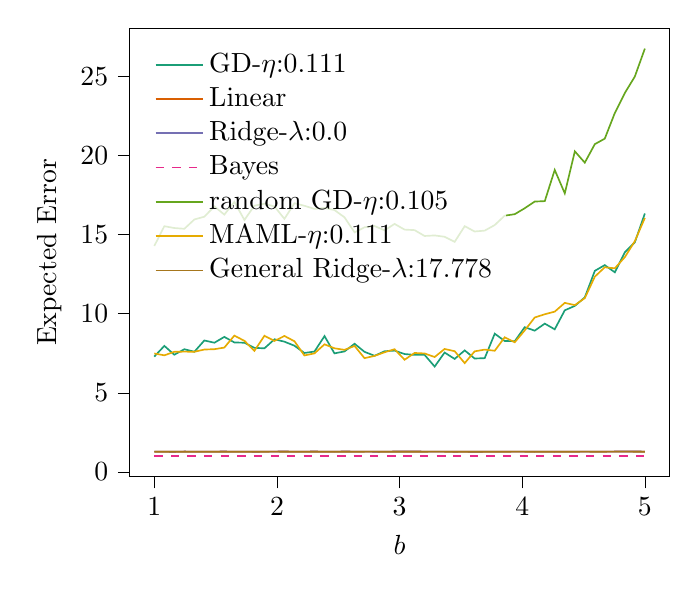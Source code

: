 % This file was created with tikzplotlib v0.10.1.
\begin{tikzpicture}

\definecolor{chocolate217952}{RGB}{217,95,2}
\definecolor{darkcyan27158119}{RGB}{27,158,119}
\definecolor{darkgoldenrod16611829}{RGB}{166,118,29}
\definecolor{darkgray176}{RGB}{176,176,176}
\definecolor{deeppink23141138}{RGB}{231,41,138}
\definecolor{lightslategray117112179}{RGB}{117,112,179}
\definecolor{olivedrab10216630}{RGB}{102,166,30}
\definecolor{orange2301712}{RGB}{230,171,2}

\begin{axis}[
legend cell align={left},
legend style={
  fill opacity=0.8,
  draw opacity=1,
  text opacity=1,
  at={(0.03,0.97)},
  anchor=north west,
  draw=none
},
tick align=outside,
tick pos=left,
x grid style={darkgray176},
xlabel={\(\displaystyle b\)},
xmin=0.8, xmax=5.2,
xtick style={color=black},
y grid style={darkgray176},
ylabel={Expected Error},
ymin=-0.287, ymax=28.034,
ytick style={color=black}
]
\addplot [semithick, darkcyan27158119]
table {%
1 7.289
1.082 7.967
1.163 7.408
1.245 7.754
1.327 7.596
1.408 8.31
1.49 8.166
1.571 8.534
1.653 8.184
1.735 8.165
1.816 7.844
1.898 7.812
1.98 8.385
2.061 8.233
2.143 7.977
2.224 7.518
2.306 7.61
2.388 8.586
2.469 7.494
2.551 7.617
2.633 8.101
2.714 7.591
2.796 7.342
2.878 7.628
2.959 7.668
3.041 7.452
3.122 7.397
3.204 7.399
3.286 6.66
3.367 7.546
3.449 7.143
3.531 7.681
3.612 7.169
3.694 7.192
3.776 8.737
3.857 8.276
3.939 8.261
4.02 9.146
4.102 8.93
4.184 9.373
4.265 9.013
4.347 10.214
4.429 10.493
4.51 11.027
4.592 12.708
4.673 13.07
4.755 12.614
4.837 13.885
4.918 14.506
5 16.33
};
\addlegendentry{GD-$\eta$:0.111}
\addplot [semithick, chocolate217952]
table {%
1 1.289
1.082 1.285
1.163 1.283
1.245 1.29
1.327 1.288
1.408 1.285
1.49 1.288
1.571 1.291
1.653 1.286
1.735 1.287
1.816 1.283
1.898 1.285
1.98 1.288
2.061 1.293
2.143 1.285
2.224 1.288
2.306 1.291
2.388 1.287
2.469 1.284
2.551 1.293
2.633 1.287
2.714 1.288
2.796 1.283
2.878 1.285
2.959 1.291
3.041 1.294
3.122 1.293
3.204 1.288
3.286 1.285
3.367 1.288
3.449 1.283
3.531 1.286
3.612 1.28
3.694 1.285
3.776 1.288
3.857 1.288
3.939 1.286
4.02 1.289
4.102 1.284
4.184 1.288
4.265 1.284
4.347 1.289
4.429 1.288
4.51 1.286
4.592 1.288
4.673 1.285
4.755 1.29
4.837 1.291
4.918 1.293
5 1.288
};
\addlegendentry{Linear}
\addplot [semithick, lightslategray117112179]
table {%
1 1.289
1.082 1.285
1.163 1.283
1.245 1.29
1.327 1.288
1.408 1.285
1.49 1.288
1.571 1.291
1.653 1.286
1.735 1.287
1.816 1.283
1.898 1.285
1.98 1.288
2.061 1.293
2.143 1.285
2.224 1.288
2.306 1.291
2.388 1.287
2.469 1.284
2.551 1.293
2.633 1.287
2.714 1.288
2.796 1.283
2.878 1.285
2.959 1.291
3.041 1.294
3.122 1.293
3.204 1.288
3.286 1.285
3.367 1.288
3.449 1.283
3.531 1.286
3.612 1.28
3.694 1.285
3.776 1.288
3.857 1.288
3.939 1.286
4.02 1.289
4.102 1.284
4.184 1.288
4.265 1.284
4.347 1.289
4.429 1.288
4.51 1.286
4.592 1.288
4.673 1.285
4.755 1.29
4.837 1.291
4.918 1.293
5 1.288
};
\addlegendentry{Ridge-$\lambda$:0.0}
\addplot [semithick, deeppink23141138, dashed]
table {%
1 1.0
1.082 1.0
1.163 1.0
1.245 1.0
1.327 1.0
1.408 1.0
1.49 1.0
1.571 1.0
1.653 1.0
1.735 1.0
1.816 1.0
1.898 1.0
1.98 1.0
2.061 1.0
2.143 1.0
2.224 1.0
2.306 1.0
2.388 1.0
2.469 1.0
2.551 1.0
2.633 1.0
2.714 1.0
2.796 1.0
2.878 1.0
2.959 1.0
3.041 1.0
3.122 1.0
3.204 1.0
3.286 1.0
3.367 1.0
3.449 1.0
3.531 1.0
3.612 1.0
3.694 1.0
3.776 1.0
3.857 1.0
3.939 1.0
4.02 1.0
4.102 1.0
4.184 1.0
4.265 1.0
4.347 1.0
4.429 1.0
4.51 1.0
4.592 1.0
4.673 1.0
4.755 1.0
4.837 1.0
4.918 1.0
5 1.0
};
\addlegendentry{Bayes}
\addplot [semithick, olivedrab10216630]
table {%
1 14.277
1.082 15.527
1.163 15.413
1.245 15.363
1.327 15.953
1.408 16.128
1.49 16.779
1.571 16.259
1.653 17.064
1.735 15.92
1.816 16.824
1.898 16.947
1.98 16.775
2.061 15.992
2.143 16.979
2.224 16.818
2.306 16.621
2.388 16.676
2.469 16.548
2.551 16.088
2.633 15.14
2.714 15.457
2.796 15.539
2.878 15.265
2.959 15.672
3.041 15.311
3.122 15.28
3.204 14.909
3.286 14.944
3.367 14.86
3.449 14.537
3.531 15.529
3.612 15.193
3.694 15.248
3.776 15.601
3.857 16.193
3.939 16.286
4.02 16.659
4.102 17.084
4.184 17.112
4.265 19.082
4.347 17.602
4.429 20.257
4.51 19.542
4.592 20.711
4.673 21.058
4.755 22.678
4.837 23.947
4.918 24.979
5 26.747
};
\addlegendentry{random GD-$\eta$:0.105}
\addplot [semithick, orange2301712]
table {%
1 7.487
1.082 7.37
1.163 7.591
1.245 7.604
1.327 7.595
1.408 7.736
1.49 7.758
1.571 7.86
1.653 8.616
1.735 8.285
1.816 7.654
1.898 8.606
1.98 8.278
2.061 8.593
2.143 8.259
2.224 7.361
2.306 7.494
2.388 8.065
2.469 7.816
2.551 7.715
2.633 7.962
2.714 7.192
2.796 7.335
2.878 7.564
2.959 7.756
3.041 7.092
3.122 7.519
3.204 7.489
3.286 7.263
3.367 7.771
3.449 7.632
3.531 6.877
3.612 7.621
3.694 7.732
3.776 7.659
3.857 8.509
3.939 8.194
4.02 8.942
4.102 9.761
4.184 9.966
4.265 10.13
4.347 10.684
4.429 10.543
4.51 10.981
4.592 12.339
4.673 12.932
4.755 12.868
4.837 13.575
4.918 14.58
5 16.05
};
\addlegendentry{MAML-$\eta$:0.111}
\addplot [semithick, darkgoldenrod16611829]
table {%
1 1.278
1.082 1.277
1.163 1.277
1.245 1.275
1.327 1.274
1.408 1.281
1.49 1.279
1.571 1.278
1.653 1.283
1.735 1.282
1.816 1.278
1.898 1.281
1.98 1.287
2.061 1.281
2.143 1.282
2.224 1.279
2.306 1.281
2.388 1.281
2.469 1.28
2.551 1.28
2.633 1.283
2.714 1.284
2.796 1.286
2.878 1.28
2.959 1.282
3.041 1.277
3.122 1.283
3.204 1.283
3.286 1.286
3.367 1.284
3.449 1.284
3.531 1.283
3.612 1.281
3.694 1.28
3.776 1.281
3.857 1.279
3.939 1.287
4.02 1.284
4.102 1.278
4.184 1.278
4.265 1.284
4.347 1.283
4.429 1.282
4.51 1.286
4.592 1.282
4.673 1.283
4.755 1.288
4.837 1.288
4.918 1.283
5 1.282
};
\addlegendentry{General Ridge-$\lambda$:17.778}
\end{axis}

\end{tikzpicture}
